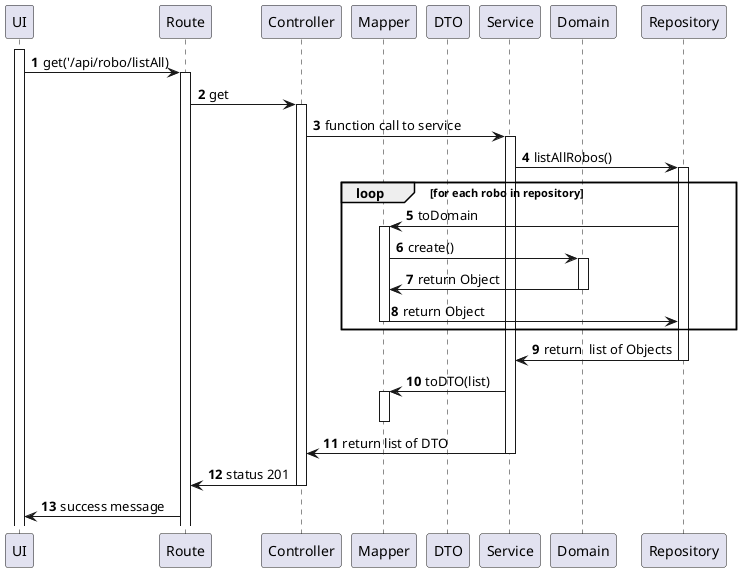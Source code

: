 @startuml
'https://plantuml.com/sequence-diagram

autonumber

participant UI as UI
participant Route  as R
participant Controller as C
participant Mapper as M
participant DTO as DTO
participant Service as S
participant Domain as D
participant Repository as Repo


activate UI

UI -> R : get('/api/robo/listAll)

activate R

R -> C : get

activate C

C -> S : function call to service

activate S

S -> Repo : listAllRobos()

activate Repo


loop for each robo in repository

Repo -> M : toDomain


activate M

M -> D : create()

activate D

D -> M : return Object

deactivate D


M -> Repo : return Object

deactivate M

end loop

Repo -> S : return  list of Objects

deactivate Repo

S -> M : toDTO(list)

activate M

deactivate M

deactivate Repo

S-> C : return list of DTO

deactivate S

C -> R : status 201

deactivate C

R -> UI : success message

@enduml
